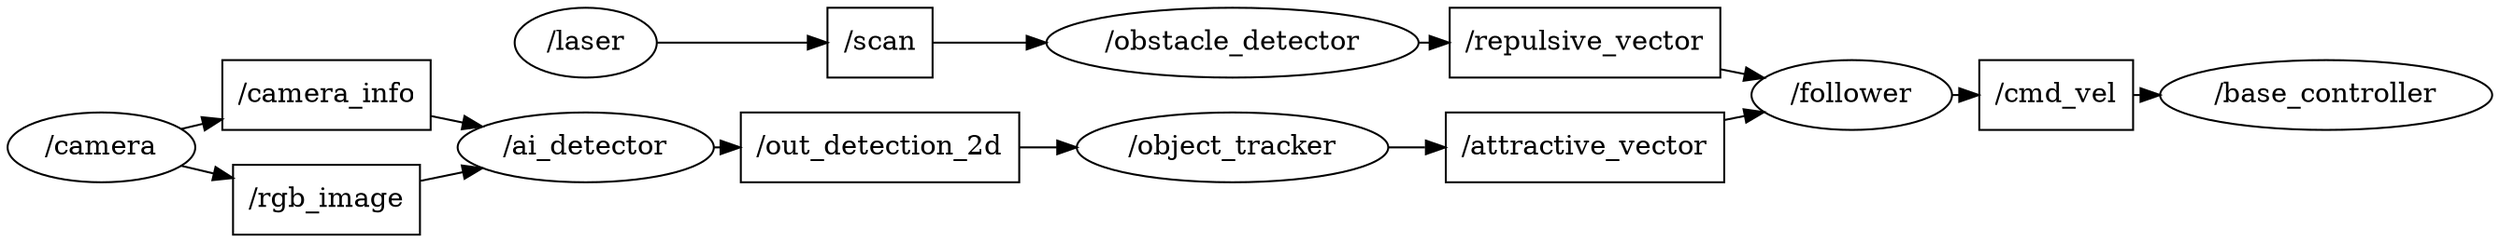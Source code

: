 digraph graphname {
	graph [bb="0,0,1275.5,117",
		compound=True,
		rank=same,
		rankdir=LR,
		ranksep=0.2
	];
	node [label="\N"];
	t___out_detection_2d	[URL=topic_3A__out_detection_2d,
		height=0.5,
		label="/out_detection_2d",
		pos="447.98,45",
		shape=box,
		tooltip="topic:/out_detection_2d",
		width=1.9861];
	n___object_tracker	[URL=__object_tracker,
		height=0.5,
		label="/object_tracker",
		pos="629.02,45",
		shape=ellipse,
		tooltip="/object_tracker",
		width=2.2206];
	t___out_detection_2d -> n___object_tracker	[edgetooltip="Subscription\nnode_name: /object_tracker\ntopic_name: /out_detection_2d\nQoS settings\n- reliability: reliable\n- durability: volatile\n- lifespan: 9223372036854775807 ns\n- deadline: 9223372036854775807 ns\n- liveliness: automatic\n- liveliness_lease_duration: 9223372036854775807 ns\n- avoid_ros_namespace_conventions: False",
		penwidth=1,
		pos="e,549,45 519.48,45 525.84,45 532.33,45 538.82,45"];
	t___attractive_vector	[URL=topic_3A__attractive_vector,
		height=0.5,
		label="/attractive_vector",
		pos="810.06,45",
		shape=box,
		tooltip="topic:/attractive_vector",
		width=1.9861];
	n___follower	[URL=__follower,
		height=0.5,
		label="/follower",
		pos="946.91,72",
		shape=ellipse,
		tooltip="/follower",
		width=1.4263];
	t___attractive_vector -> n___follower	[edgetooltip="Subscription\nnode_name: /follower\ntopic_name: /attractive_vector\nQoS settings\n- reliability: reliable\n- durability: volatile\n- lifespan: 9223372036854775807 ns\n- deadline: 9223372036854775807 ns\n- liveliness: automatic\n- liveliness_lease_duration: 9223372036854775807 ns\n- avoid_ros_namespace_conventions: False",
		penwidth=1,
		pos="e,901.87,63.183 881.64,59.133 885.09,59.822 888.52,60.508 891.9,61.186"];
	t___repulsive_vector	[URL=topic_3A__repulsive_vector,
		height=0.5,
		label="/repulsive_vector",
		pos="810.06,99",
		shape=box,
		tooltip="topic:/repulsive_vector",
		width=1.9306];
	t___repulsive_vector -> n___follower	[edgetooltip="Subscription\nnode_name: /follower\ntopic_name: /repulsive_vector\nQoS settings\n- reliability: reliable\n- durability: volatile\n- lifespan: 9223372036854775807 ns\n- deadline: 9223372036854775807 ns\n- liveliness: automatic\n- liveliness_lease_duration: 9223372036854775807 ns\n- avoid_ros_namespace_conventions: False",
		penwidth=1,
		pos="e,901.87,80.817 879.67,85.263 883.8,84.436 887.92,83.611 891.97,82.799"];
	t___camera_info	[URL=topic_3A__camera_info,
		height=0.5,
		label="/camera_info",
		pos="163.69,72",
		shape=box,
		tooltip="topic:/camera_info",
		width=1.4861];
	n___ai_detector	[URL=__ai_detector,
		height=0.5,
		label="/ai_detector",
		pos="296.84,45",
		shape=ellipse,
		tooltip="/ai_detector",
		width=1.8234];
	t___camera_info -> n___ai_detector	[edgetooltip="Subscription\nnode_name: /ai_detector\ntopic_name: /camera_info\nQoS settings\n- reliability: reliable\n- durability: volatile\n- lifespan: 9223372036854775807 ns\n- deadline: 9223372036854775807 ns\n- liveliness: automatic\n- liveliness_lease_duration: 9223372036854775807 ns\n- avoid_ros_namespace_conventions: False",
		penwidth=1,
		pos="e,243.67,55.741 217.28,61.174 222.71,60.055 228.27,58.911 233.79,57.773"];
	t___rgb_image	[URL=topic_3A__rgb_image,
		height=0.5,
		label="/rgb_image",
		pos="163.69,18",
		shape=box,
		tooltip="topic:/rgb_image",
		width=1.3333];
	t___rgb_image -> n___ai_detector	[edgetooltip="Subscription\nnode_name: /ai_detector\ntopic_name: /rgb_image\nQoS settings\n- reliability: reliable\n- durability: volatile\n- lifespan: 9223372036854775807 ns\n- deadline: 9223372036854775807 ns\n- liveliness: automatic\n- liveliness_lease_duration: 9223372036854775807 ns\n- avoid_ros_namespace_conventions: False",
		penwidth=1,
		pos="e,243.67,34.261 212.04,27.748 219.1,29.201 226.47,30.718 233.78,32.223"];
	t___cmd_vel	[URL=topic_3A__cmd_vel,
		height=0.5,
		label="/cmd_vel",
		pos="1051.8,72",
		shape=box,
		tooltip="topic:/cmd_vel",
		width=1.0972];
	n___base_controller	[URL=__base_controller,
		height=0.5,
		label="/base_controller",
		pos="1190.4,72",
		shape=ellipse,
		tooltip="/base_controller",
		width=2.3651];
	t___cmd_vel -> n___base_controller	[edgetooltip="Subscription\nnode_name: /base_controller\ntopic_name: /cmd_vel\nQoS settings\n- reliability: reliable\n- durability: volatile\n- lifespan: 9223372036854775807 ns\n- deadline: 9223372036854775807 ns\n- liveliness: automatic\n- liveliness_lease_duration: 9223372036854775807 ns\n- avoid_ros_namespace_conventions: False",
		penwidth=1,
		pos="e,1105.1,72 1091.5,72 1092.6,72 1093.7,72 1094.8,72"];
	t___scan	[URL=topic_3A__scan,
		height=0.5,
		label="/scan",
		pos="447.98,99",
		shape=box,
		tooltip="topic:/scan",
		width=0.75];
	n___obstacle_detector	[URL=__obstacle_detector,
		height=0.5,
		label="/obstacle_detector",
		pos="629.02,99",
		shape=ellipse,
		tooltip="/obstacle_detector",
		width=2.6539];
	t___scan -> n___obstacle_detector	[edgetooltip="Subscription\nnode_name: /obstacle_detector\ntopic_name: /scan\nQoS settings\n- reliability: reliable\n- durability: volatile\n- lifespan: 9223372036854775807 ns\n- deadline: 9223372036854775807 ns\n- liveliness: automatic\n- liveliness_lease_duration: 9223372036854775807 ns\n- avoid_ros_namespace_conventions: False",
		penwidth=1,
		pos="e,533.3,99 475.01,99 488.27,99 505.35,99 523.28,99"];
	n___follower -> t___cmd_vel	[edgetooltip="Publisher\nnode_name: /follower\ntopic_name: /cmd_vel\nQoS settings\n- reliability: reliable\n- durability: volatile\n- lifespan: 9223372036854775807 ns\n- deadline: 9223372036854775807 ns\n- liveliness: automatic\n- liveliness_lease_duration: 9223372036854775807 ns\n- avoid_ros_namespace_conventions: False",
		penwidth=1,
		pos="e,1012,72 998.43,72 999.57,72 1000.7,72 1001.9,72"];
	n___ai_detector -> t___out_detection_2d	[edgetooltip="Publisher\nnode_name: /ai_detector\ntopic_name: /out_detection_2d\nQoS settings\n- reliability: reliable\n- durability: volatile\n- lifespan: 9223372036854775807 ns\n- deadline: 9223372036854775807 ns\n- liveliness: automatic\n- liveliness_lease_duration: 9223372036854775807 ns\n- avoid_ros_namespace_conventions: False",
		penwidth=1,
		pos="e,376.08,45 362.82,45 363.78,45 364.74,45 365.71,45"];
	n___obstacle_detector -> t___repulsive_vector	[edgetooltip="Publisher\nnode_name: /obstacle_detector\ntopic_name: /repulsive_vector\nQoS settings\n- reliability: reliable\n- durability: volatile\n- lifespan: 9223372036854775807 ns\n- deadline: 9223372036854775807 ns\n- liveliness: automatic\n- liveliness_lease_duration: 9223372036854775807 ns\n- avoid_ros_namespace_conventions: False",
		penwidth=1,
		pos="e,740.24,99 724.78,99 726.57,99 728.36,99 730.14,99"];
	n___camera	[URL=__camera,
		height=0.5,
		label="/camera",
		pos="48.096,45",
		shape=ellipse,
		tooltip="/camera",
		width=1.336];
	n___camera -> t___camera_info	[edgetooltip="Publisher\nnode_name: /camera\ntopic_name: /camera_info\nQoS settings\n- reliability: reliable\n- durability: volatile\n- lifespan: 9223372036854775807 ns\n- deadline: 9223372036854775807 ns\n- liveliness: automatic\n- liveliness_lease_duration: 9223372036854775807 ns\n- avoid_ros_namespace_conventions: False",
		penwidth=1,
		pos="e,110.07,59.493 89.145,54.519 92.742,55.374 96.438,56.253 100.17,57.139"];
	n___camera -> t___rgb_image	[edgetooltip="Publisher\nnode_name: /camera\ntopic_name: /rgb_image\nQoS settings\n- reliability: reliable\n- durability: volatile\n- lifespan: 9223372036854775807 ns\n- deadline: 9223372036854775807 ns\n- liveliness: automatic\n- liveliness_lease_duration: 9223372036854775807 ns\n- avoid_ros_namespace_conventions: False",
		penwidth=1,
		pos="e,115.62,29.189 89.145,35.481 94.495,34.209 100.06,32.886 105.63,31.562"];
	n___laser	[URL=__laser,
		height=0.5,
		label="/laser",
		pos="296.84,99",
		shape=ellipse,
		tooltip="/laser",
		width=1.011];
	n___laser -> t___scan	[edgetooltip="Publisher\nnode_name: /laser\ntopic_name: /scan\nQoS settings\n- reliability: reliable\n- durability: volatile\n- lifespan: 9223372036854775807 ns\n- deadline: 9223372036854775807 ns\n- liveliness: automatic\n- liveliness_lease_duration: 9223372036854775807 ns\n- avoid_ros_namespace_conventions: False",
		penwidth=1,
		pos="e,420.89,99 333.56,99 356.88,99 387.22,99 410.66,99"];
	n___object_tracker -> t___attractive_vector	[edgetooltip="Publisher\nnode_name: /object_tracker\ntopic_name: /attractive_vector\nQoS settings\n- reliability: reliable\n- durability: volatile\n- lifespan: 9223372036854775807 ns\n- deadline: 9223372036854775807 ns\n- liveliness: automatic\n- liveliness_lease_duration: 9223372036854775807 ns\n- avoid_ros_namespace_conventions: False",
		penwidth=1,
		pos="e,738.33,45 709.07,45 715.31,45 721.62,45 727.88,45"];
}
